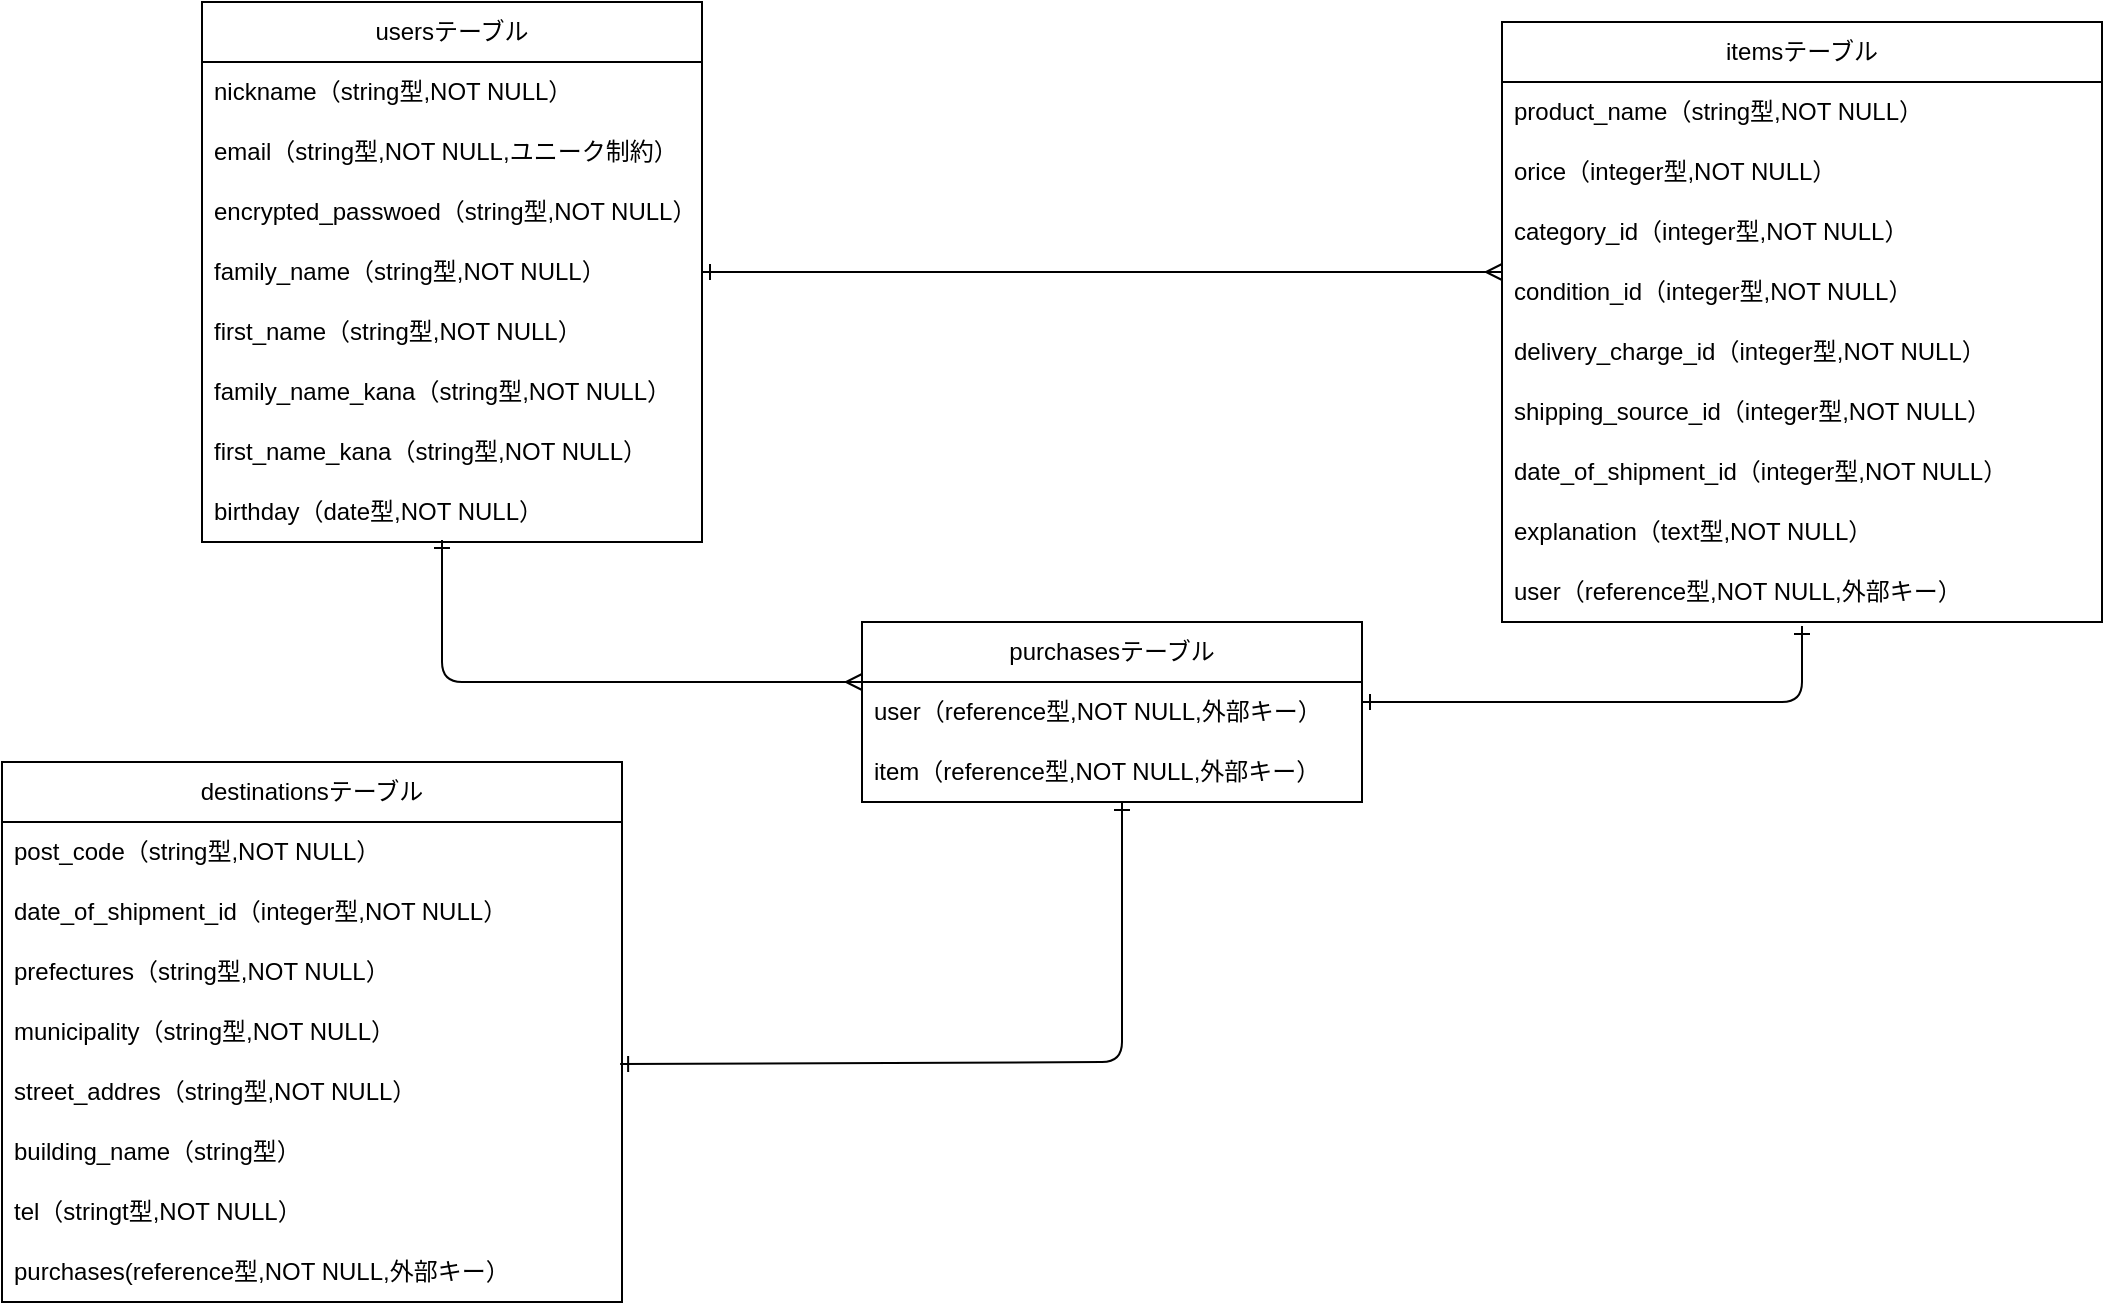 <mxfile>
    <diagram id="Mz9CsOdYH0cB0qUMlYwv" name="ページ1">
        <mxGraphModel dx="1781" dy="608" grid="1" gridSize="10" guides="1" tooltips="1" connect="1" arrows="1" fold="1" page="1" pageScale="1" pageWidth="827" pageHeight="1169" math="0" shadow="0">
            <root>
                <mxCell id="0"/>
                <mxCell id="1" parent="0"/>
                <mxCell id="2" value="usersテーブル" style="swimlane;fontStyle=0;childLayout=stackLayout;horizontal=1;startSize=30;horizontalStack=0;resizeParent=1;resizeParentMax=0;resizeLast=0;collapsible=1;marginBottom=0;whiteSpace=wrap;html=1;" parent="1" vertex="1">
                    <mxGeometry x="-440" y="50" width="250" height="270" as="geometry"/>
                </mxCell>
                <mxCell id="5" value="nickname（string型,NOT NULL）" style="text;strokeColor=none;fillColor=none;align=left;verticalAlign=middle;spacingLeft=4;spacingRight=4;overflow=hidden;points=[[0,0.5],[1,0.5]];portConstraint=eastwest;rotatable=0;whiteSpace=wrap;html=1;" parent="2" vertex="1">
                    <mxGeometry y="30" width="250" height="30" as="geometry"/>
                </mxCell>
                <mxCell id="3" value="email（string型,NOT NULL,ユニーク制約）" style="text;strokeColor=none;fillColor=none;align=left;verticalAlign=middle;spacingLeft=4;spacingRight=4;overflow=hidden;points=[[0,0.5],[1,0.5]];portConstraint=eastwest;rotatable=0;whiteSpace=wrap;html=1;" parent="2" vertex="1">
                    <mxGeometry y="60" width="250" height="30" as="geometry"/>
                </mxCell>
                <mxCell id="4" value="encrypted_passwoed（string型,NOT NULL）" style="text;strokeColor=none;fillColor=none;align=left;verticalAlign=middle;spacingLeft=4;spacingRight=4;overflow=hidden;points=[[0,0.5],[1,0.5]];portConstraint=eastwest;rotatable=0;whiteSpace=wrap;html=1;" parent="2" vertex="1">
                    <mxGeometry y="90" width="250" height="30" as="geometry"/>
                </mxCell>
                <mxCell id="6" value="family_name（string型,NOT NULL）" style="text;strokeColor=none;fillColor=none;align=left;verticalAlign=middle;spacingLeft=4;spacingRight=4;overflow=hidden;points=[[0,0.5],[1,0.5]];portConstraint=eastwest;rotatable=0;whiteSpace=wrap;html=1;" parent="2" vertex="1">
                    <mxGeometry y="120" width="250" height="30" as="geometry"/>
                </mxCell>
                <mxCell id="20" value="first_name（string型,NOT NULL）" style="text;strokeColor=none;fillColor=none;align=left;verticalAlign=middle;spacingLeft=4;spacingRight=4;overflow=hidden;points=[[0,0.5],[1,0.5]];portConstraint=eastwest;rotatable=0;whiteSpace=wrap;html=1;" parent="2" vertex="1">
                    <mxGeometry y="150" width="250" height="30" as="geometry"/>
                </mxCell>
                <mxCell id="47" value="family_name_kana（string型,NOT NULL）" style="text;strokeColor=none;fillColor=none;align=left;verticalAlign=middle;spacingLeft=4;spacingRight=4;overflow=hidden;points=[[0,0.5],[1,0.5]];portConstraint=eastwest;rotatable=0;whiteSpace=wrap;html=1;" parent="2" vertex="1">
                    <mxGeometry y="180" width="250" height="30" as="geometry"/>
                </mxCell>
                <mxCell id="48" value="first_name_kana（string型,NOT NULL）" style="text;strokeColor=none;fillColor=none;align=left;verticalAlign=middle;spacingLeft=4;spacingRight=4;overflow=hidden;points=[[0,0.5],[1,0.5]];portConstraint=eastwest;rotatable=0;whiteSpace=wrap;html=1;" parent="2" vertex="1">
                    <mxGeometry y="210" width="250" height="30" as="geometry"/>
                </mxCell>
                <mxCell id="8" value="birthday（date型,NOT NULL）" style="text;strokeColor=none;fillColor=none;align=left;verticalAlign=middle;spacingLeft=4;spacingRight=4;overflow=hidden;points=[[0,0.5],[1,0.5]];portConstraint=eastwest;rotatable=0;whiteSpace=wrap;html=1;" parent="2" vertex="1">
                    <mxGeometry y="240" width="250" height="30" as="geometry"/>
                </mxCell>
                <mxCell id="9" value="itemsテーブル" style="swimlane;fontStyle=0;childLayout=stackLayout;horizontal=1;startSize=30;horizontalStack=0;resizeParent=1;resizeParentMax=0;resizeLast=0;collapsible=1;marginBottom=0;whiteSpace=wrap;html=1;" parent="1" vertex="1">
                    <mxGeometry x="210" y="60" width="300" height="300" as="geometry"/>
                </mxCell>
                <mxCell id="50" value="product_name（string型,NOT NULL）" style="text;strokeColor=none;fillColor=none;align=left;verticalAlign=middle;spacingLeft=4;spacingRight=4;overflow=hidden;points=[[0,0.5],[1,0.5]];portConstraint=eastwest;rotatable=0;whiteSpace=wrap;html=1;" parent="9" vertex="1">
                    <mxGeometry y="30" width="300" height="30" as="geometry"/>
                </mxCell>
                <mxCell id="51" value="orice（integer型,NOT NULL）" style="text;strokeColor=none;fillColor=none;align=left;verticalAlign=middle;spacingLeft=4;spacingRight=4;overflow=hidden;points=[[0,0.5],[1,0.5]];portConstraint=eastwest;rotatable=0;whiteSpace=wrap;html=1;" parent="9" vertex="1">
                    <mxGeometry y="60" width="300" height="30" as="geometry"/>
                </mxCell>
                <mxCell id="10" value="category_id（integer型,NOT NULL）" style="text;strokeColor=none;fillColor=none;align=left;verticalAlign=middle;spacingLeft=4;spacingRight=4;overflow=hidden;points=[[0,0.5],[1,0.5]];portConstraint=eastwest;rotatable=0;whiteSpace=wrap;html=1;" parent="9" vertex="1">
                    <mxGeometry y="90" width="300" height="30" as="geometry"/>
                </mxCell>
                <mxCell id="23" value="condition_id（integer型,NOT NULL）" style="text;strokeColor=none;fillColor=none;align=left;verticalAlign=middle;spacingLeft=4;spacingRight=4;overflow=hidden;points=[[0,0.5],[1,0.5]];portConstraint=eastwest;rotatable=0;whiteSpace=wrap;html=1;" parent="9" vertex="1">
                    <mxGeometry y="120" width="300" height="30" as="geometry"/>
                </mxCell>
                <mxCell id="22" value="delivery_charge_id（integer型,NOT NULL）" style="text;strokeColor=none;fillColor=none;align=left;verticalAlign=middle;spacingLeft=4;spacingRight=4;overflow=hidden;points=[[0,0.5],[1,0.5]];portConstraint=eastwest;rotatable=0;whiteSpace=wrap;html=1;" parent="9" vertex="1">
                    <mxGeometry y="150" width="300" height="30" as="geometry"/>
                </mxCell>
                <mxCell id="21" value="shipping_source_id（integer型,NOT NULL）" style="text;strokeColor=none;fillColor=none;align=left;verticalAlign=middle;spacingLeft=4;spacingRight=4;overflow=hidden;points=[[0,0.5],[1,0.5]];portConstraint=eastwest;rotatable=0;whiteSpace=wrap;html=1;" parent="9" vertex="1">
                    <mxGeometry y="180" width="300" height="30" as="geometry"/>
                </mxCell>
                <mxCell id="24" value="date_of_shipment_id（integer型,NOT NULL）" style="text;strokeColor=none;fillColor=none;align=left;verticalAlign=middle;spacingLeft=4;spacingRight=4;overflow=hidden;points=[[0,0.5],[1,0.5]];portConstraint=eastwest;rotatable=0;whiteSpace=wrap;html=1;" parent="9" vertex="1">
                    <mxGeometry y="210" width="300" height="30" as="geometry"/>
                </mxCell>
                <mxCell id="11" value="explanation（text型,NOT NULL）" style="text;strokeColor=none;fillColor=none;align=left;verticalAlign=middle;spacingLeft=4;spacingRight=4;overflow=hidden;points=[[0,0.5],[1,0.5]];portConstraint=eastwest;rotatable=0;whiteSpace=wrap;html=1;" parent="9" vertex="1">
                    <mxGeometry y="240" width="300" height="30" as="geometry"/>
                </mxCell>
                <mxCell id="13" value="user（reference型,NOT NULL,外部キー）" style="text;strokeColor=none;fillColor=none;align=left;verticalAlign=middle;spacingLeft=4;spacingRight=4;overflow=hidden;points=[[0,0.5],[1,0.5]];portConstraint=eastwest;rotatable=0;whiteSpace=wrap;html=1;" parent="9" vertex="1">
                    <mxGeometry y="270" width="300" height="30" as="geometry"/>
                </mxCell>
                <mxCell id="25" value="destinationsテーブル" style="swimlane;fontStyle=0;childLayout=stackLayout;horizontal=1;startSize=30;horizontalStack=0;resizeParent=1;resizeParentMax=0;resizeLast=0;collapsible=1;marginBottom=0;whiteSpace=wrap;html=1;" parent="1" vertex="1">
                    <mxGeometry x="-540" y="430" width="310" height="270" as="geometry"/>
                </mxCell>
                <mxCell id="26" value="post_code（string型,NOT NULL）" style="text;strokeColor=none;fillColor=none;align=left;verticalAlign=middle;spacingLeft=4;spacingRight=4;overflow=hidden;points=[[0,0.5],[1,0.5]];portConstraint=eastwest;rotatable=0;whiteSpace=wrap;html=1;" parent="25" vertex="1">
                    <mxGeometry y="30" width="310" height="30" as="geometry"/>
                </mxCell>
                <mxCell id="55" value="date_of_shipment_id（integer型,NOT NULL）" style="text;strokeColor=none;fillColor=none;align=left;verticalAlign=middle;spacingLeft=4;spacingRight=4;overflow=hidden;points=[[0,0.5],[1,0.5]];portConstraint=eastwest;rotatable=0;whiteSpace=wrap;html=1;" parent="25" vertex="1">
                    <mxGeometry y="60" width="310" height="30" as="geometry"/>
                </mxCell>
                <mxCell id="27" value="prefectures（string型,NOT NULL）" style="text;strokeColor=none;fillColor=none;align=left;verticalAlign=middle;spacingLeft=4;spacingRight=4;overflow=hidden;points=[[0,0.5],[1,0.5]];portConstraint=eastwest;rotatable=0;whiteSpace=wrap;html=1;" parent="25" vertex="1">
                    <mxGeometry y="90" width="310" height="30" as="geometry"/>
                </mxCell>
                <mxCell id="28" value="municipality（string型,NOT NULL）" style="text;strokeColor=none;fillColor=none;align=left;verticalAlign=middle;spacingLeft=4;spacingRight=4;overflow=hidden;points=[[0,0.5],[1,0.5]];portConstraint=eastwest;rotatable=0;whiteSpace=wrap;html=1;" parent="25" vertex="1">
                    <mxGeometry y="120" width="310" height="30" as="geometry"/>
                </mxCell>
                <mxCell id="29" value="street_addres（string型,NOT NULL）" style="text;strokeColor=none;fillColor=none;align=left;verticalAlign=middle;spacingLeft=4;spacingRight=4;overflow=hidden;points=[[0,0.5],[1,0.5]];portConstraint=eastwest;rotatable=0;whiteSpace=wrap;html=1;" parent="25" vertex="1">
                    <mxGeometry y="150" width="310" height="30" as="geometry"/>
                </mxCell>
                <mxCell id="30" value="building_name（string型）" style="text;strokeColor=none;fillColor=none;align=left;verticalAlign=middle;spacingLeft=4;spacingRight=4;overflow=hidden;points=[[0,0.5],[1,0.5]];portConstraint=eastwest;rotatable=0;whiteSpace=wrap;html=1;" parent="25" vertex="1">
                    <mxGeometry y="180" width="310" height="30" as="geometry"/>
                </mxCell>
                <mxCell id="31" value="tel（stringt型,NOT NULL）" style="text;strokeColor=none;fillColor=none;align=left;verticalAlign=middle;spacingLeft=4;spacingRight=4;overflow=hidden;points=[[0,0.5],[1,0.5]];portConstraint=eastwest;rotatable=0;whiteSpace=wrap;html=1;" parent="25" vertex="1">
                    <mxGeometry y="210" width="310" height="30" as="geometry"/>
                </mxCell>
                <mxCell id="56" value="purchases(reference型,NOT NULL,外部キー）" style="text;strokeColor=none;fillColor=none;align=left;verticalAlign=middle;spacingLeft=4;spacingRight=4;overflow=hidden;points=[[0,0.5],[1,0.5]];portConstraint=eastwest;rotatable=0;whiteSpace=wrap;html=1;" parent="25" vertex="1">
                    <mxGeometry y="240" width="310" height="30" as="geometry"/>
                </mxCell>
                <mxCell id="46" style="edgeStyle=none;html=1;endArrow=ERone;endFill=0;entryX=0.48;entryY=0.967;entryDx=0;entryDy=0;entryPerimeter=0;startArrow=ERmany;startFill=0;exitX=0;exitY=0;exitDx=0;exitDy=0;exitPerimeter=0;" parent="1" source="57" target="8" edge="1">
                    <mxGeometry relative="1" as="geometry">
                        <mxPoint y="380" as="sourcePoint"/>
                        <mxPoint x="6" y="259.01" as="targetPoint"/>
                        <Array as="points">
                            <mxPoint x="-320" y="390"/>
                        </Array>
                    </mxGeometry>
                </mxCell>
                <mxCell id="32" value="purchasesテーブル" style="swimlane;fontStyle=0;childLayout=stackLayout;horizontal=1;startSize=30;horizontalStack=0;resizeParent=1;resizeParentMax=0;resizeLast=0;collapsible=1;marginBottom=0;whiteSpace=wrap;html=1;" parent="1" vertex="1">
                    <mxGeometry x="-110" y="360" width="250" height="90" as="geometry">
                        <mxRectangle x="460" y="390" width="140" height="30" as="alternateBounds"/>
                    </mxGeometry>
                </mxCell>
                <mxCell id="57" value="user（reference型,NOT NULL,外部キー）" style="text;strokeColor=none;fillColor=none;align=left;verticalAlign=middle;spacingLeft=4;spacingRight=4;overflow=hidden;points=[[0,0.5],[1,0.5]];portConstraint=eastwest;rotatable=0;whiteSpace=wrap;html=1;" vertex="1" parent="32">
                    <mxGeometry y="30" width="250" height="30" as="geometry"/>
                </mxCell>
                <mxCell id="37" value="item（reference型,NOT NULL,外部キー）" style="text;strokeColor=none;fillColor=none;align=left;verticalAlign=middle;spacingLeft=4;spacingRight=4;overflow=hidden;points=[[0,0.5],[1,0.5]];portConstraint=eastwest;rotatable=0;whiteSpace=wrap;html=1;" parent="32" vertex="1">
                    <mxGeometry y="60" width="250" height="30" as="geometry"/>
                </mxCell>
                <mxCell id="40" style="edgeStyle=none;html=1;endArrow=ERone;endFill=0;exitX=0.5;exitY=1.067;exitDx=0;exitDy=0;exitPerimeter=0;startArrow=ERone;startFill=0;" parent="1" source="13" edge="1">
                    <mxGeometry relative="1" as="geometry">
                        <mxPoint x="520" y="340" as="sourcePoint"/>
                        <mxPoint x="140" y="400" as="targetPoint"/>
                        <Array as="points">
                            <mxPoint x="360" y="400"/>
                        </Array>
                    </mxGeometry>
                </mxCell>
                <mxCell id="44" style="edgeStyle=none;html=1;endArrow=ERone;endFill=0;" parent="1" edge="1">
                    <mxGeometry relative="1" as="geometry">
                        <mxPoint x="270" y="500" as="sourcePoint"/>
                        <mxPoint x="270" y="500" as="targetPoint"/>
                        <Array as="points"/>
                    </mxGeometry>
                </mxCell>
                <mxCell id="52" style="edgeStyle=none;html=1;endArrow=ERmany;endFill=0;exitX=1;exitY=0.5;exitDx=0;exitDy=0;startArrow=ERone;startFill=0;" parent="1" source="6" edge="1">
                    <mxGeometry relative="1" as="geometry">
                        <mxPoint x="-310" y="130" as="sourcePoint"/>
                        <mxPoint x="210" y="185" as="targetPoint"/>
                        <Array as="points"/>
                    </mxGeometry>
                </mxCell>
                <mxCell id="58" style="edgeStyle=none;html=1;endArrow=ERone;endFill=0;startArrow=ERone;startFill=0;entryX=0.997;entryY=0.033;entryDx=0;entryDy=0;entryPerimeter=0;exitX=0.52;exitY=1;exitDx=0;exitDy=0;exitPerimeter=0;" edge="1" parent="1" source="37" target="29">
                    <mxGeometry relative="1" as="geometry">
                        <mxPoint x="20" y="460" as="sourcePoint"/>
                        <mxPoint x="-680" y="387.99" as="targetPoint"/>
                        <Array as="points">
                            <mxPoint x="20" y="580"/>
                        </Array>
                    </mxGeometry>
                </mxCell>
            </root>
        </mxGraphModel>
    </diagram>
</mxfile>